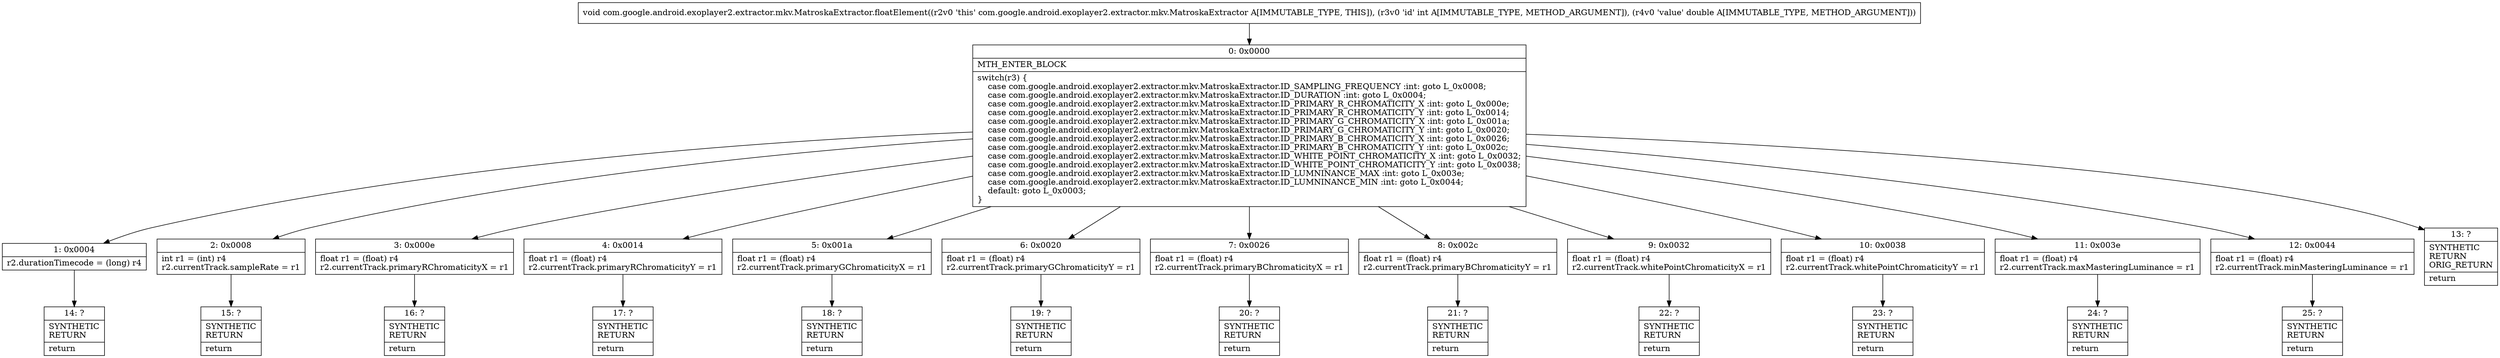 digraph "CFG forcom.google.android.exoplayer2.extractor.mkv.MatroskaExtractor.floatElement(ID)V" {
Node_0 [shape=record,label="{0\:\ 0x0000|MTH_ENTER_BLOCK\l|switch(r3) \{\l    case com.google.android.exoplayer2.extractor.mkv.MatroskaExtractor.ID_SAMPLING_FREQUENCY :int: goto L_0x0008;\l    case com.google.android.exoplayer2.extractor.mkv.MatroskaExtractor.ID_DURATION :int: goto L_0x0004;\l    case com.google.android.exoplayer2.extractor.mkv.MatroskaExtractor.ID_PRIMARY_R_CHROMATICITY_X :int: goto L_0x000e;\l    case com.google.android.exoplayer2.extractor.mkv.MatroskaExtractor.ID_PRIMARY_R_CHROMATICITY_Y :int: goto L_0x0014;\l    case com.google.android.exoplayer2.extractor.mkv.MatroskaExtractor.ID_PRIMARY_G_CHROMATICITY_X :int: goto L_0x001a;\l    case com.google.android.exoplayer2.extractor.mkv.MatroskaExtractor.ID_PRIMARY_G_CHROMATICITY_Y :int: goto L_0x0020;\l    case com.google.android.exoplayer2.extractor.mkv.MatroskaExtractor.ID_PRIMARY_B_CHROMATICITY_X :int: goto L_0x0026;\l    case com.google.android.exoplayer2.extractor.mkv.MatroskaExtractor.ID_PRIMARY_B_CHROMATICITY_Y :int: goto L_0x002c;\l    case com.google.android.exoplayer2.extractor.mkv.MatroskaExtractor.ID_WHITE_POINT_CHROMATICITY_X :int: goto L_0x0032;\l    case com.google.android.exoplayer2.extractor.mkv.MatroskaExtractor.ID_WHITE_POINT_CHROMATICITY_Y :int: goto L_0x0038;\l    case com.google.android.exoplayer2.extractor.mkv.MatroskaExtractor.ID_LUMNINANCE_MAX :int: goto L_0x003e;\l    case com.google.android.exoplayer2.extractor.mkv.MatroskaExtractor.ID_LUMNINANCE_MIN :int: goto L_0x0044;\l    default: goto L_0x0003;\l\}\l}"];
Node_1 [shape=record,label="{1\:\ 0x0004|r2.durationTimecode = (long) r4\l}"];
Node_2 [shape=record,label="{2\:\ 0x0008|int r1 = (int) r4\lr2.currentTrack.sampleRate = r1\l}"];
Node_3 [shape=record,label="{3\:\ 0x000e|float r1 = (float) r4\lr2.currentTrack.primaryRChromaticityX = r1\l}"];
Node_4 [shape=record,label="{4\:\ 0x0014|float r1 = (float) r4\lr2.currentTrack.primaryRChromaticityY = r1\l}"];
Node_5 [shape=record,label="{5\:\ 0x001a|float r1 = (float) r4\lr2.currentTrack.primaryGChromaticityX = r1\l}"];
Node_6 [shape=record,label="{6\:\ 0x0020|float r1 = (float) r4\lr2.currentTrack.primaryGChromaticityY = r1\l}"];
Node_7 [shape=record,label="{7\:\ 0x0026|float r1 = (float) r4\lr2.currentTrack.primaryBChromaticityX = r1\l}"];
Node_8 [shape=record,label="{8\:\ 0x002c|float r1 = (float) r4\lr2.currentTrack.primaryBChromaticityY = r1\l}"];
Node_9 [shape=record,label="{9\:\ 0x0032|float r1 = (float) r4\lr2.currentTrack.whitePointChromaticityX = r1\l}"];
Node_10 [shape=record,label="{10\:\ 0x0038|float r1 = (float) r4\lr2.currentTrack.whitePointChromaticityY = r1\l}"];
Node_11 [shape=record,label="{11\:\ 0x003e|float r1 = (float) r4\lr2.currentTrack.maxMasteringLuminance = r1\l}"];
Node_12 [shape=record,label="{12\:\ 0x0044|float r1 = (float) r4\lr2.currentTrack.minMasteringLuminance = r1\l}"];
Node_13 [shape=record,label="{13\:\ ?|SYNTHETIC\lRETURN\lORIG_RETURN\l|return\l}"];
Node_14 [shape=record,label="{14\:\ ?|SYNTHETIC\lRETURN\l|return\l}"];
Node_15 [shape=record,label="{15\:\ ?|SYNTHETIC\lRETURN\l|return\l}"];
Node_16 [shape=record,label="{16\:\ ?|SYNTHETIC\lRETURN\l|return\l}"];
Node_17 [shape=record,label="{17\:\ ?|SYNTHETIC\lRETURN\l|return\l}"];
Node_18 [shape=record,label="{18\:\ ?|SYNTHETIC\lRETURN\l|return\l}"];
Node_19 [shape=record,label="{19\:\ ?|SYNTHETIC\lRETURN\l|return\l}"];
Node_20 [shape=record,label="{20\:\ ?|SYNTHETIC\lRETURN\l|return\l}"];
Node_21 [shape=record,label="{21\:\ ?|SYNTHETIC\lRETURN\l|return\l}"];
Node_22 [shape=record,label="{22\:\ ?|SYNTHETIC\lRETURN\l|return\l}"];
Node_23 [shape=record,label="{23\:\ ?|SYNTHETIC\lRETURN\l|return\l}"];
Node_24 [shape=record,label="{24\:\ ?|SYNTHETIC\lRETURN\l|return\l}"];
Node_25 [shape=record,label="{25\:\ ?|SYNTHETIC\lRETURN\l|return\l}"];
MethodNode[shape=record,label="{void com.google.android.exoplayer2.extractor.mkv.MatroskaExtractor.floatElement((r2v0 'this' com.google.android.exoplayer2.extractor.mkv.MatroskaExtractor A[IMMUTABLE_TYPE, THIS]), (r3v0 'id' int A[IMMUTABLE_TYPE, METHOD_ARGUMENT]), (r4v0 'value' double A[IMMUTABLE_TYPE, METHOD_ARGUMENT])) }"];
MethodNode -> Node_0;
Node_0 -> Node_1;
Node_0 -> Node_2;
Node_0 -> Node_3;
Node_0 -> Node_4;
Node_0 -> Node_5;
Node_0 -> Node_6;
Node_0 -> Node_7;
Node_0 -> Node_8;
Node_0 -> Node_9;
Node_0 -> Node_10;
Node_0 -> Node_11;
Node_0 -> Node_12;
Node_0 -> Node_13;
Node_1 -> Node_14;
Node_2 -> Node_15;
Node_3 -> Node_16;
Node_4 -> Node_17;
Node_5 -> Node_18;
Node_6 -> Node_19;
Node_7 -> Node_20;
Node_8 -> Node_21;
Node_9 -> Node_22;
Node_10 -> Node_23;
Node_11 -> Node_24;
Node_12 -> Node_25;
}


